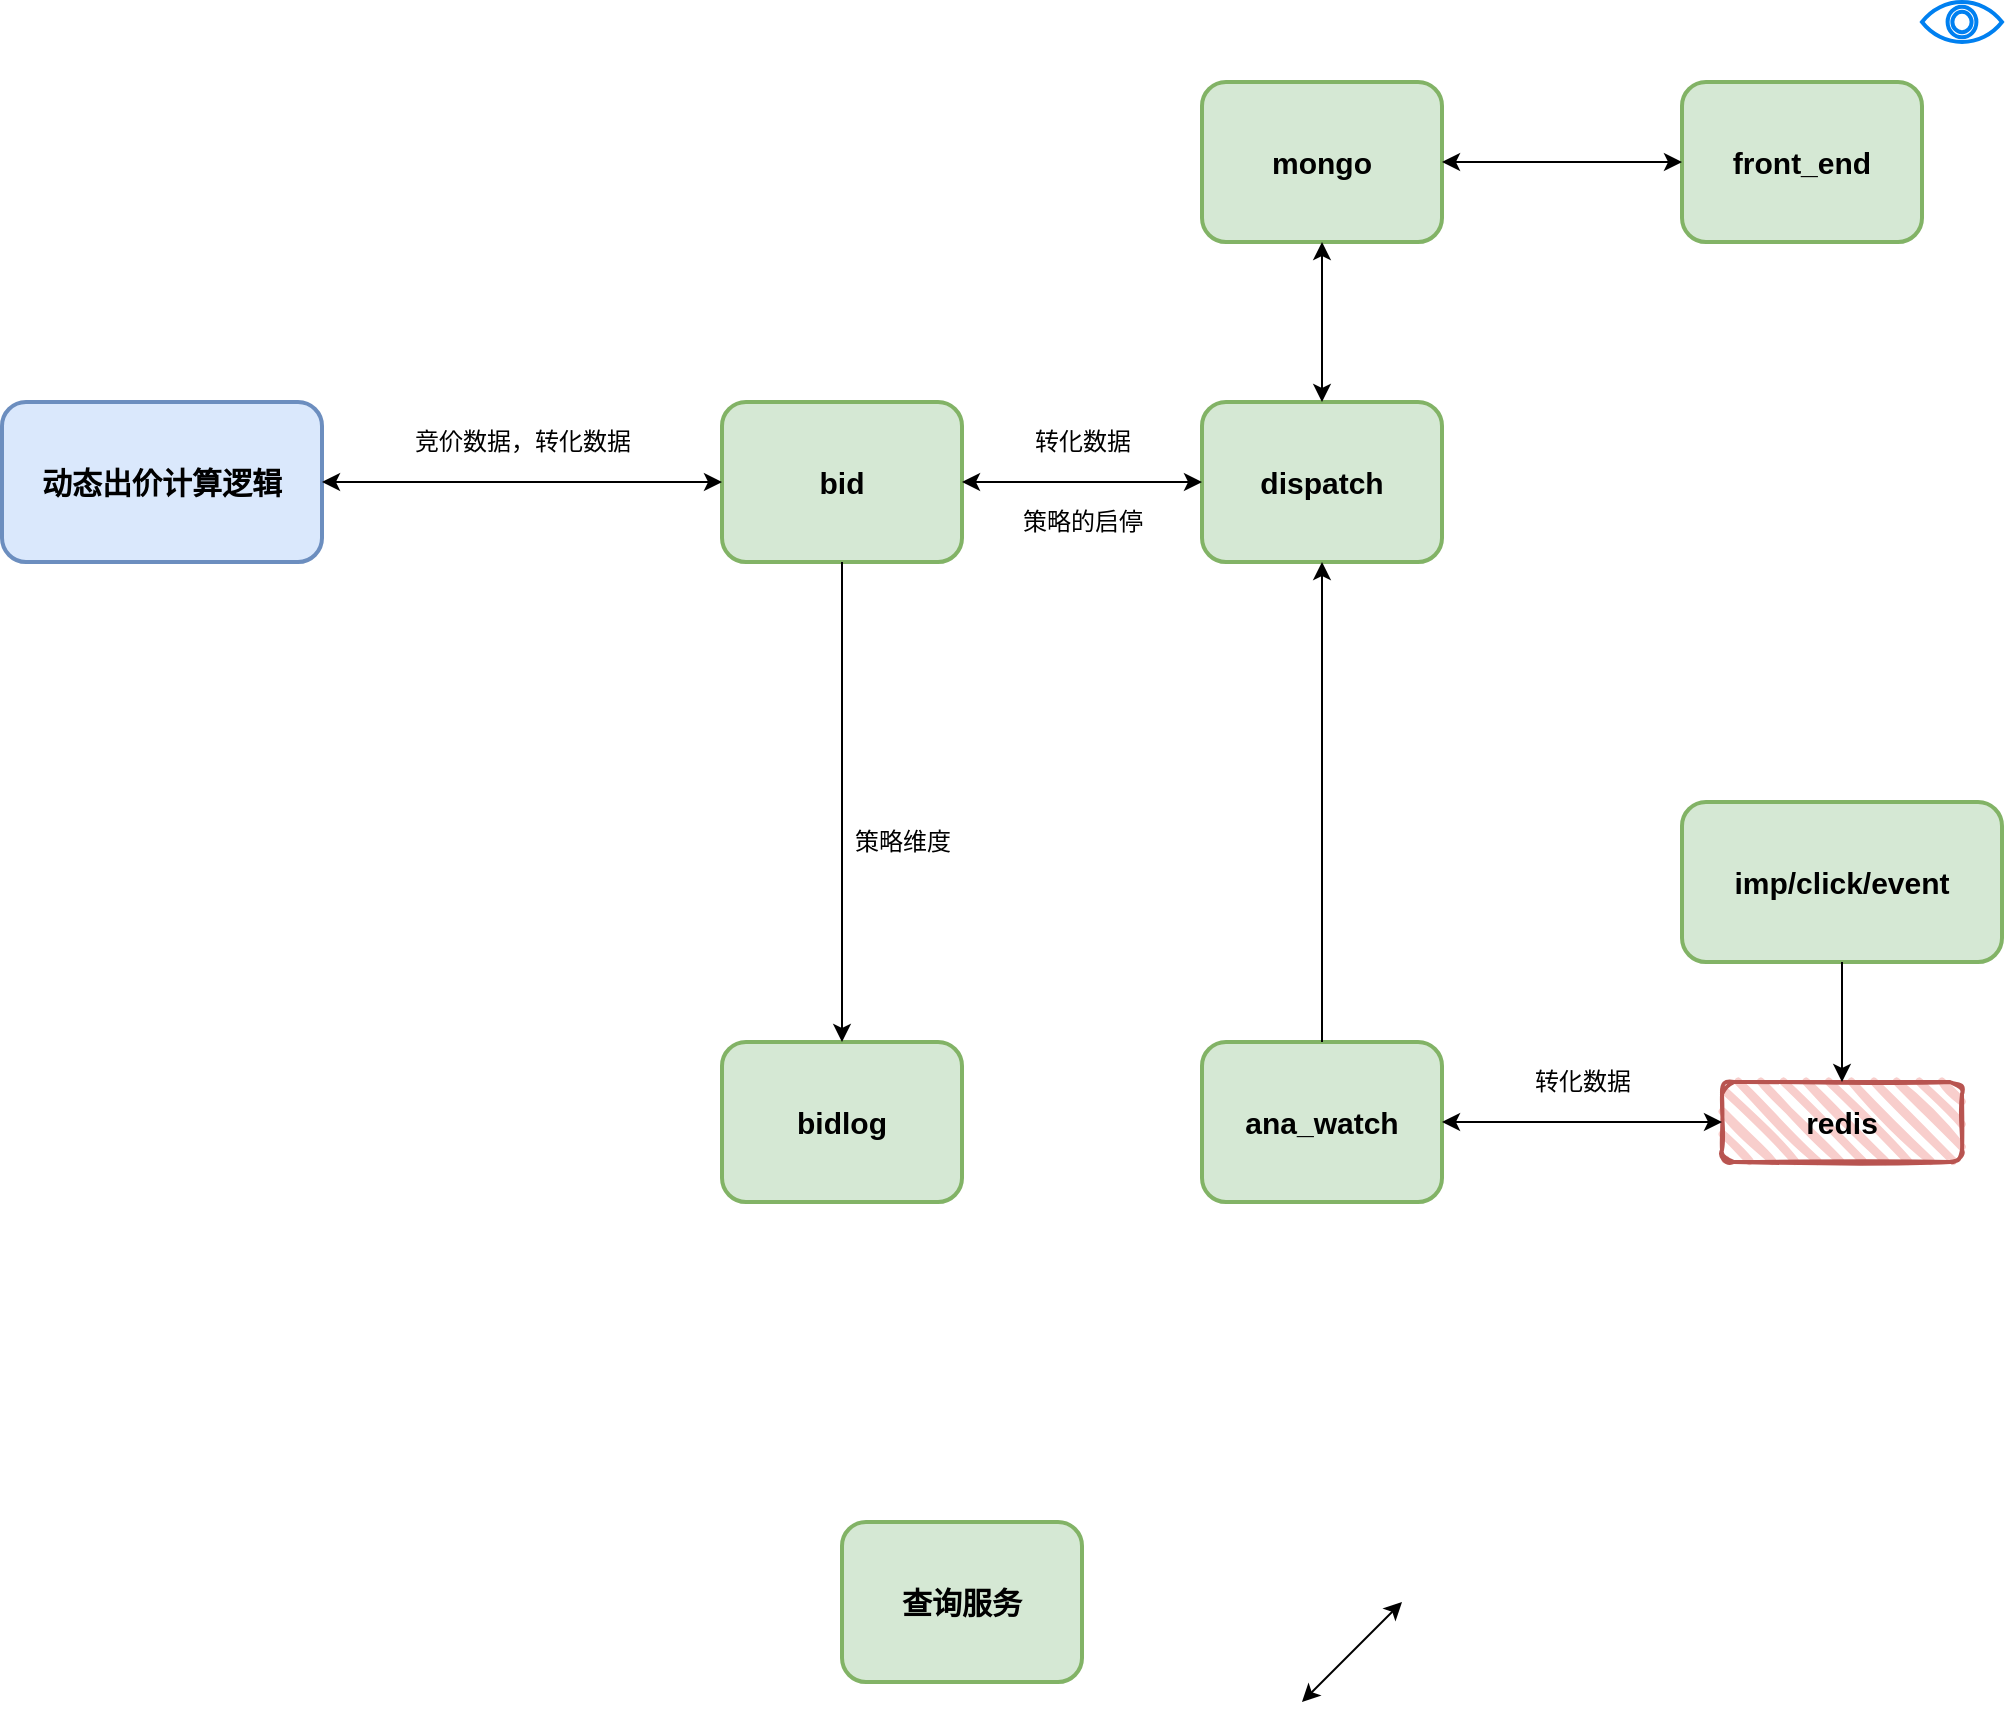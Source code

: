 <mxfile version="21.6.9" type="github">
  <diagram name="第 1 页" id="_uQN_7atDGiNSejN_JOg">
    <mxGraphModel dx="2261" dy="1968" grid="1" gridSize="10" guides="1" tooltips="1" connect="1" arrows="1" fold="1" page="1" pageScale="1" pageWidth="827" pageHeight="1169" math="0" shadow="0">
      <root>
        <mxCell id="0" />
        <mxCell id="1" parent="0" />
        <mxCell id="BLwkt3QH4of1J2cDB1tl-2" value="&lt;b&gt;&lt;font style=&quot;font-size: 15px;&quot;&gt;动态出价计算逻辑&lt;/font&gt;&lt;/b&gt;" style="rounded=1;whiteSpace=wrap;html=1;strokeWidth=2;fillWeight=4;hachureGap=8;hachureAngle=45;fillColor=#dae8fc;strokeColor=#6c8ebf;" vertex="1" parent="1">
          <mxGeometry x="-280" y="80" width="160" height="80" as="geometry" />
        </mxCell>
        <mxCell id="BLwkt3QH4of1J2cDB1tl-3" value="&lt;b&gt;&lt;font style=&quot;font-size: 15px;&quot;&gt;bid&lt;/font&gt;&lt;/b&gt;" style="rounded=1;whiteSpace=wrap;html=1;strokeWidth=2;fillWeight=4;hachureGap=8;hachureAngle=45;fillColor=#d5e8d4;strokeColor=#82b366;" vertex="1" parent="1">
          <mxGeometry x="80" y="80" width="120" height="80" as="geometry" />
        </mxCell>
        <mxCell id="BLwkt3QH4of1J2cDB1tl-5" value="&lt;span style=&quot;font-size: 15px;&quot;&gt;&lt;b&gt;bidlog&lt;/b&gt;&lt;/span&gt;" style="rounded=1;whiteSpace=wrap;html=1;strokeWidth=2;fillWeight=4;hachureGap=8;hachureAngle=45;fillColor=#d5e8d4;strokeColor=#82b366;" vertex="1" parent="1">
          <mxGeometry x="80" y="400" width="120" height="80" as="geometry" />
        </mxCell>
        <mxCell id="BLwkt3QH4of1J2cDB1tl-6" value="&lt;span style=&quot;font-size: 15px;&quot;&gt;&lt;b&gt;查询服务&lt;/b&gt;&lt;/span&gt;" style="rounded=1;whiteSpace=wrap;html=1;strokeWidth=2;fillWeight=4;hachureGap=8;hachureAngle=45;fillColor=#d5e8d4;strokeColor=#82b366;" vertex="1" parent="1">
          <mxGeometry x="140" y="640" width="120" height="80" as="geometry" />
        </mxCell>
        <mxCell id="BLwkt3QH4of1J2cDB1tl-7" value="" style="endArrow=classic;startArrow=classic;html=1;rounded=0;strokeWidth=1;" edge="1" parent="1">
          <mxGeometry width="50" height="50" relative="1" as="geometry">
            <mxPoint x="370" y="730" as="sourcePoint" />
            <mxPoint x="420" y="680" as="targetPoint" />
          </mxGeometry>
        </mxCell>
        <mxCell id="BLwkt3QH4of1J2cDB1tl-8" value="" style="endArrow=classic;startArrow=classic;html=1;rounded=0;strokeWidth=1;" edge="1" parent="1" target="BLwkt3QH4of1J2cDB1tl-2">
          <mxGeometry width="50" height="50" relative="1" as="geometry">
            <mxPoint x="80" y="120" as="sourcePoint" />
            <mxPoint x="460" y="200" as="targetPoint" />
          </mxGeometry>
        </mxCell>
        <mxCell id="BLwkt3QH4of1J2cDB1tl-9" value="竞价数据，转化数据" style="text;strokeColor=none;fillColor=none;html=1;fontSize=12;fontStyle=0;verticalAlign=middle;align=center;" vertex="1" parent="1">
          <mxGeometry x="-80" y="80" width="120" height="40" as="geometry" />
        </mxCell>
        <mxCell id="BLwkt3QH4of1J2cDB1tl-11" value="&lt;span style=&quot;font-size: 15px;&quot;&gt;&lt;b&gt;imp/click/event&lt;/b&gt;&lt;/span&gt;" style="rounded=1;whiteSpace=wrap;html=1;strokeWidth=2;fillWeight=4;hachureGap=8;hachureAngle=45;fillColor=#d5e8d4;strokeColor=#82b366;" vertex="1" parent="1">
          <mxGeometry x="560" y="280" width="160" height="80" as="geometry" />
        </mxCell>
        <mxCell id="BLwkt3QH4of1J2cDB1tl-12" value="redis" style="rounded=1;whiteSpace=wrap;html=1;strokeWidth=2;fillWeight=4;hachureGap=8;hachureAngle=45;fillColor=#f8cecc;sketch=1;strokeColor=#b85450;fontStyle=1;fontSize=15;" vertex="1" parent="1">
          <mxGeometry x="580" y="420" width="120" height="40" as="geometry" />
        </mxCell>
        <mxCell id="BLwkt3QH4of1J2cDB1tl-13" value="&lt;span style=&quot;font-size: 15px;&quot;&gt;&lt;b&gt;dispatch&lt;/b&gt;&lt;/span&gt;" style="rounded=1;whiteSpace=wrap;html=1;strokeWidth=2;fillWeight=4;hachureGap=8;hachureAngle=45;fillColor=#d5e8d4;strokeColor=#82b366;" vertex="1" parent="1">
          <mxGeometry x="320" y="80" width="120" height="80" as="geometry" />
        </mxCell>
        <mxCell id="BLwkt3QH4of1J2cDB1tl-15" value="" style="endArrow=classic;html=1;rounded=0;exitX=0.5;exitY=1;exitDx=0;exitDy=0;entryX=0.5;entryY=0;entryDx=0;entryDy=0;" edge="1" parent="1" source="BLwkt3QH4of1J2cDB1tl-11" target="BLwkt3QH4of1J2cDB1tl-12">
          <mxGeometry width="50" height="50" relative="1" as="geometry">
            <mxPoint x="220" y="490" as="sourcePoint" />
            <mxPoint x="270" y="440" as="targetPoint" />
          </mxGeometry>
        </mxCell>
        <mxCell id="BLwkt3QH4of1J2cDB1tl-16" value="&lt;span style=&quot;font-size: 15px;&quot;&gt;&lt;b&gt;ana_watch&lt;/b&gt;&lt;/span&gt;" style="rounded=1;whiteSpace=wrap;html=1;strokeWidth=2;fillWeight=4;hachureGap=8;hachureAngle=45;fillColor=#d5e8d4;strokeColor=#82b366;" vertex="1" parent="1">
          <mxGeometry x="320" y="400" width="120" height="80" as="geometry" />
        </mxCell>
        <mxCell id="BLwkt3QH4of1J2cDB1tl-17" value="" style="endArrow=classic;html=1;rounded=0;exitX=0.5;exitY=0;exitDx=0;exitDy=0;entryX=0.5;entryY=1;entryDx=0;entryDy=0;" edge="1" parent="1" source="BLwkt3QH4of1J2cDB1tl-16" target="BLwkt3QH4of1J2cDB1tl-13">
          <mxGeometry width="50" height="50" relative="1" as="geometry">
            <mxPoint x="690" y="170" as="sourcePoint" />
            <mxPoint x="690" y="250" as="targetPoint" />
          </mxGeometry>
        </mxCell>
        <mxCell id="BLwkt3QH4of1J2cDB1tl-18" value="" style="endArrow=classic;startArrow=classic;html=1;rounded=0;strokeWidth=1;exitX=1;exitY=0.5;exitDx=0;exitDy=0;entryX=0;entryY=0.5;entryDx=0;entryDy=0;" edge="1" parent="1" source="BLwkt3QH4of1J2cDB1tl-16" target="BLwkt3QH4of1J2cDB1tl-12">
          <mxGeometry width="50" height="50" relative="1" as="geometry">
            <mxPoint x="520" y="590" as="sourcePoint" />
            <mxPoint x="570" y="540" as="targetPoint" />
          </mxGeometry>
        </mxCell>
        <mxCell id="BLwkt3QH4of1J2cDB1tl-19" value="转化数据" style="text;strokeColor=none;fillColor=none;html=1;fontSize=12;fontStyle=0;verticalAlign=middle;align=center;" vertex="1" parent="1">
          <mxGeometry x="450" y="400" width="120" height="40" as="geometry" />
        </mxCell>
        <mxCell id="BLwkt3QH4of1J2cDB1tl-20" value="&lt;span style=&quot;font-size: 15px;&quot;&gt;&lt;b&gt;mongo&lt;/b&gt;&lt;/span&gt;" style="rounded=1;whiteSpace=wrap;html=1;strokeWidth=2;fillWeight=4;hachureGap=8;hachureAngle=45;fillColor=#d5e8d4;strokeColor=#82b366;" vertex="1" parent="1">
          <mxGeometry x="320" y="-80" width="120" height="80" as="geometry" />
        </mxCell>
        <mxCell id="BLwkt3QH4of1J2cDB1tl-22" value="" style="endArrow=classic;startArrow=classic;html=1;rounded=0;strokeWidth=1;exitX=1;exitY=0.5;exitDx=0;exitDy=0;entryX=0;entryY=0.5;entryDx=0;entryDy=0;" edge="1" parent="1" source="BLwkt3QH4of1J2cDB1tl-3" target="BLwkt3QH4of1J2cDB1tl-13">
          <mxGeometry width="50" height="50" relative="1" as="geometry">
            <mxPoint x="230" y="120" as="sourcePoint" />
            <mxPoint x="280" y="70" as="targetPoint" />
          </mxGeometry>
        </mxCell>
        <mxCell id="BLwkt3QH4of1J2cDB1tl-23" value="策略的启停" style="text;strokeColor=none;fillColor=none;html=1;fontSize=12;fontStyle=0;verticalAlign=middle;align=center;" vertex="1" parent="1">
          <mxGeometry x="200" y="120" width="120" height="40" as="geometry" />
        </mxCell>
        <mxCell id="BLwkt3QH4of1J2cDB1tl-24" value="转化数据" style="text;strokeColor=none;fillColor=none;html=1;fontSize=12;fontStyle=0;verticalAlign=middle;align=center;" vertex="1" parent="1">
          <mxGeometry x="200" y="80" width="120" height="40" as="geometry" />
        </mxCell>
        <mxCell id="BLwkt3QH4of1J2cDB1tl-25" value="" style="endArrow=classic;startArrow=classic;html=1;rounded=0;entryX=0.5;entryY=1;entryDx=0;entryDy=0;exitX=0.5;exitY=0;exitDx=0;exitDy=0;" edge="1" parent="1" source="BLwkt3QH4of1J2cDB1tl-13" target="BLwkt3QH4of1J2cDB1tl-20">
          <mxGeometry width="50" height="50" relative="1" as="geometry">
            <mxPoint x="230" y="310" as="sourcePoint" />
            <mxPoint x="280" y="260" as="targetPoint" />
          </mxGeometry>
        </mxCell>
        <mxCell id="BLwkt3QH4of1J2cDB1tl-27" value="&lt;span style=&quot;font-size: 15px;&quot;&gt;&lt;b&gt;front_end&lt;/b&gt;&lt;/span&gt;" style="rounded=1;whiteSpace=wrap;html=1;strokeWidth=2;fillWeight=4;hachureGap=8;hachureAngle=45;fillColor=#d5e8d4;strokeColor=#82b366;" vertex="1" parent="1">
          <mxGeometry x="560" y="-80" width="120" height="80" as="geometry" />
        </mxCell>
        <mxCell id="BLwkt3QH4of1J2cDB1tl-28" value="" style="endArrow=classic;startArrow=classic;html=1;rounded=0;strokeWidth=1;exitX=1;exitY=0.5;exitDx=0;exitDy=0;entryX=0;entryY=0.5;entryDx=0;entryDy=0;" edge="1" parent="1" source="BLwkt3QH4of1J2cDB1tl-20" target="BLwkt3QH4of1J2cDB1tl-27">
          <mxGeometry width="50" height="50" relative="1" as="geometry">
            <mxPoint x="490" y="240" as="sourcePoint" />
            <mxPoint x="540" y="190" as="targetPoint" />
          </mxGeometry>
        </mxCell>
        <mxCell id="BLwkt3QH4of1J2cDB1tl-29" value="" style="html=1;verticalLabelPosition=bottom;align=center;labelBackgroundColor=#ffffff;verticalAlign=top;strokeWidth=2;strokeColor=#0080F0;shadow=0;dashed=0;shape=mxgraph.ios7.icons.eye;fontStyle=1;fontSize=15;" vertex="1" parent="1">
          <mxGeometry x="680" y="-120" width="40" height="20" as="geometry" />
        </mxCell>
        <mxCell id="BLwkt3QH4of1J2cDB1tl-32" value="" style="endArrow=classic;html=1;rounded=0;exitX=0.5;exitY=1;exitDx=0;exitDy=0;entryX=0.5;entryY=0;entryDx=0;entryDy=0;" edge="1" parent="1" source="BLwkt3QH4of1J2cDB1tl-3" target="BLwkt3QH4of1J2cDB1tl-5">
          <mxGeometry width="50" height="50" relative="1" as="geometry">
            <mxPoint x="390" y="410" as="sourcePoint" />
            <mxPoint x="390" y="170" as="targetPoint" />
          </mxGeometry>
        </mxCell>
        <mxCell id="BLwkt3QH4of1J2cDB1tl-33" value="策略维度" style="text;strokeColor=none;fillColor=none;html=1;fontSize=12;fontStyle=0;verticalAlign=middle;align=center;" vertex="1" parent="1">
          <mxGeometry x="140" y="280" width="60" height="40" as="geometry" />
        </mxCell>
      </root>
    </mxGraphModel>
  </diagram>
</mxfile>
